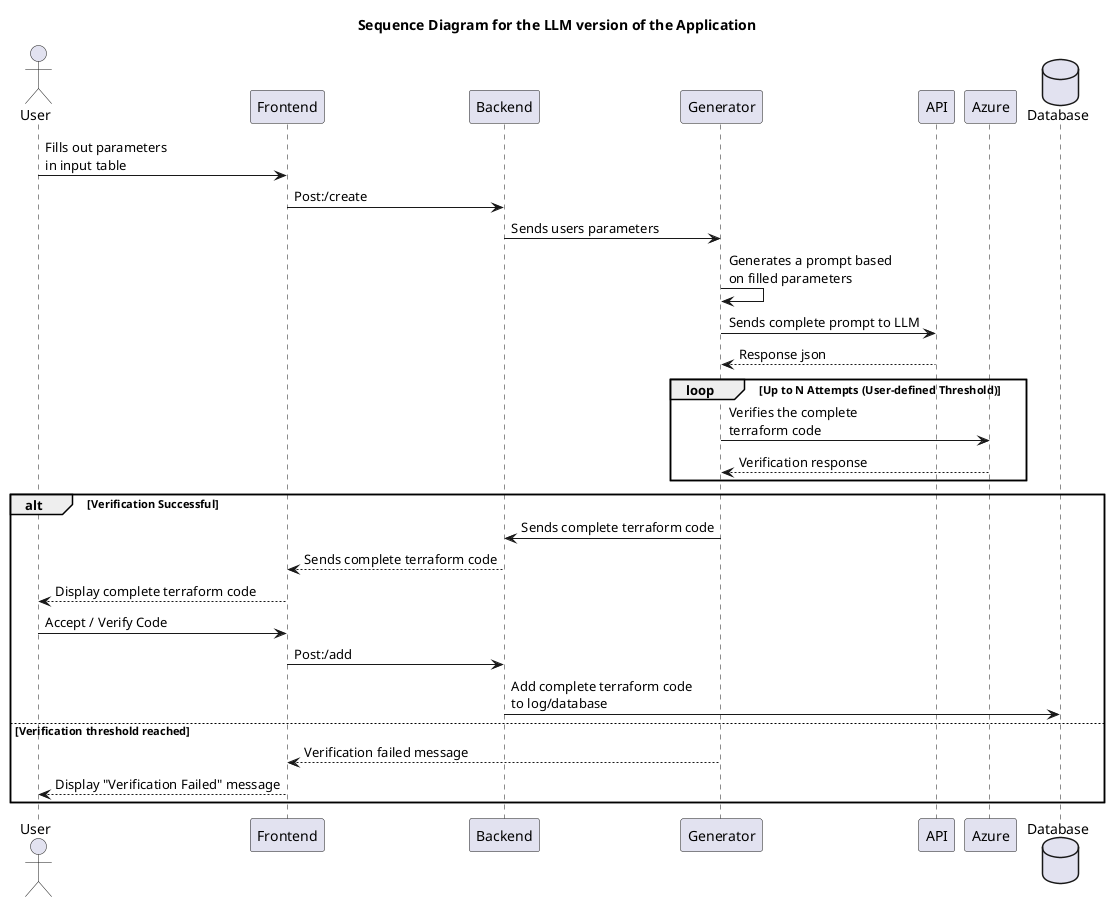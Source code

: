 @startuml
'https://plantuml.com/sequence-diagram

' This is for the LLM version of the application '
title Sequence Diagram for the LLM version of the Application

' Actors '
actor           User            as  User
participant     Frontend        as  Frontend
participant     Backend         as  Backend
participant     Generator       as  Generator
participant     API             as  API
participant     Azure           as  Azure
database        Database        as  Database

' Connections between participants '
User        ->      Frontend    :   Fills out parameters \nin input table
Frontend    ->      Backend     :   Post:/create
Backend     ->      Generator   :   Sends users parameters
Generator   ->      Generator   :   Generates a prompt based \non filled parameters
Generator   ->      API         :   Sends complete prompt to LLM
API         -->     Generator   :   Response json

' Verification Step '
loop Up to N Attempts (User-defined Threshold)
    Generator   ->      Azure       :   Verifies the complete\nterraform code
    Azure       -->     Generator   :   Verification response
end loop

alt Verification Successful
    Generator   ->      Backend     :   Sends complete terraform code
    Backend     -->     Frontend    :   Sends complete terraform code
    Frontend    -->     User        :   Display complete terraform code
    User        ->      Frontend    :   Accept / Verify Code
    Frontend    ->      Backend     :   Post:/add
    Backend     ->      Database    :   Add complete terraform code\nto log/database
else Verification threshold reached
    Generator   -->     Frontend    :   Verification failed message
    Frontend    -->     User        :   Display "Verification Failed" message
end alt

@enduml
